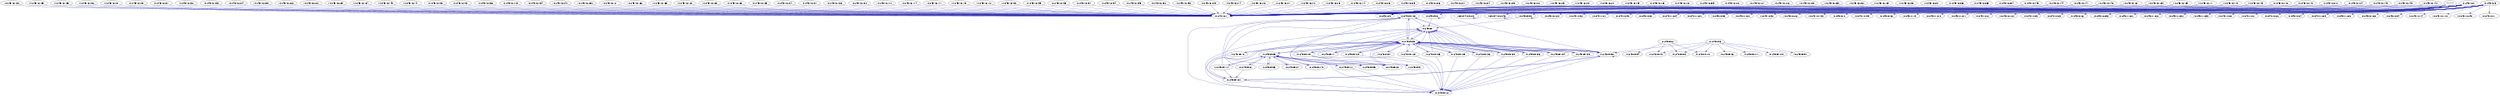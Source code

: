 digraph G {
	size = "20, 20";
	ratio = compress;
	ranksep = .75;
	"10.245.76.189"->"10.245.76.1" [color="#1E1EA8"];
	"10.245.76.189"->"10.245.76.5" [color="#1E1EA8"];
	"10.245.76.185"->"10.245.76.1" [color="#1E1EA8"];
	"10.245.76.184"->"10.245.76.1" [color="#1E1EA8"];
	"10.245.76.187"->"10.245.76.1" [color="#1E1EA8"];
	"10.245.76.186"->"10.245.76.1" [color="#1E1EA8"];
	"10.245.76.180"->"10.245.76.1" [color="#1E1EA8"];
	"10.245.76.170"->"10.245.76.1" [color="#1E1EA8"];
	"10.245.76.171"->"10.245.76.1" [color="#1E1EA8"];
	"10.245.76.171"->"10.245.76.5" [color="#1E1EA8"];
	"10.245.76.173"->"10.245.76.1" [color="#1E1EA8"];
	"10.245.76.173"->"10.245.76.5" [color="#1E1EA8"];
	"10.245.76.174"->"10.245.76.1" [color="#1E1EA8"];
	"10.245.76.175"->"10.245.76.1" [color="#1E1EA8"];
	"10.245.76.175"->"10.245.76.5" [color="#1E1EA8"];
	"10.245.76.176"->"10.245.76.1" [color="#1E1EA8"];
	"10.245.76.176"->"10.245.76.5" [color="#1E1EA8"];
	"10.245.76.177"->"10.245.76.1" [color="#1E1EA8"];
	"10.245.76.178"->"10.245.76.1" [color="#1E1EA8"];
	"10.245.76.178"->"10.245.76.5" [color="#1E1EA8"];
	"10.245.76.179"->"10.245.76.1" [color="#1E1EA8"];
	"10.245.89.138"->"10.245.89.1" [color="#1E1EA8"];
	"10.245.89.138"->"10.245.89.16" [color="#1E1EA8"];
	"10.245.89.138"->"10.245.89.35" [color="#1E1EA8"];
	"10.245.89.138"->"10.245.89.9" [color="#1E1EA8"];
	"10.245.89.138"->"10.245.89.39" [color="#1E1EA8"];
	"10.245.89.138"->"10.245.89.56" [color="#1E1EA8"];
	"10.245.89.139"->"10.245.89.1" [color="#1E1EA8"];
	"10.245.89.139"->"10.245.89.16" [color="#1E1EA8"];
	"10.245.89.139"->"10.245.89.39" [color="#1E1EA8"];
	"10.245.89.132"->"10.245.89.1" [color="#1E1EA8"];
	"10.245.89.132"->"10.245.89.16" [color="#1E1EA8"];
	"10.245.89.132"->"10.245.89.39" [color="#1E1EA8"];
	"10.245.76.112"->"10.245.76.1" [color="#1E1EA8"];
	"10.245.89.130"->"10.245.89.1" [color="#1E1EA8"];
	"10.245.89.130"->"10.245.89.16" [color="#1E1EA8"];
	"10.245.89.130"->"10.245.89.39" [color="#1E1EA8"];
	"10.245.89.131"->"10.245.89.56" [color="#1E1EA8"];
	"10.245.89.131"->"10.245.89.1" [color="#1E1EA8"];
	"10.245.89.131"->"10.245.89.16" [color="#1E1EA8"];
	"10.245.89.131"->"10.245.89.39" [color="#1E1EA8"];
	"10.245.89.136"->"10.245.89.1" [color="#1E1EA8"];
	"10.245.89.136"->"10.245.89.16" [color="#1E1EA8"];
	"10.245.89.136"->"10.245.89.39" [color="#1E1EA8"];
	"10.245.89.137"->"10.245.89.1" [color="#1E1EA8"];
	"10.245.89.137"->"10.245.89.9" [color="#1E1EA8"];
	"10.245.89.137"->"10.245.89.16" [color="#1E1EA8"];
	"10.245.89.137"->"10.245.89.39" [color="#1E1EA8"];
	"10.245.89.137"->"10.245.89.35" [color="#1E1EA8"];
	"10.245.89.134"->"10.245.89.1" [color="#1E1EA8"];
	"10.245.89.134"->"10.245.89.16" [color="#1E1EA8"];
	"10.245.89.134"->"10.245.89.39" [color="#1E1EA8"];
	"10.245.89.135"->"10.245.89.1" [color="#1E1EA8"];
	"10.245.89.135"->"10.245.89.16" [color="#1E1EA8"];
	"10.245.89.135"->"10.245.89.39" [color="#1E1EA8"];
	"10.245.76.198"->"10.245.76.1" [color="#1E1EA8"];
	"10.245.76.199"->"10.245.76.1" [color="#1E1EA8"];
	"10.245.76.196"->"10.245.76.1" [color="#1E1EA8"];
	"10.245.76.197"->"10.245.76.1" [color="#1E1EA8"];
	"10.245.76.194"->"10.245.76.1" [color="#1E1EA8"];
	"10.245.76.195"->"10.245.76.1" [color="#1E1EA8"];
	"10.245.76.192"->"10.245.76.1" [color="#1E1EA8"];
	"10.245.76.193"->"10.245.76.1" [color="#1E1EA8"];
	"10.245.89.33"->"10.245.89.53" [color="#1E1EA8"];
	"10.245.89.39"->"10.245.89.1" [color="#1E1EA8"];
	"10.245.89.39"->"10.245.89.56" [color="#1E1EA8"];
	"10.245.89.39"->"10.245.89.17" [color="#1E1EA8"];
	"10.245.89.39"->"10.245.89.57" [color="#1E1EA8"];
	"10.245.89.39"->"10.245.89.18" [color="#1E1EA8"];
	"10.245.89.39"->"10.245.89.28" [color="#1E1EA8"];
	"10.245.89.39"->"10.245.89.129" [color="#1E1EA8"];
	"10.245.89.39"->"10.245.89.128" [color="#1E1EA8"];
	"10.245.89.39"->"10.245.89.138" [color="#1E1EA8"];
	"10.245.89.39"->"10.245.89.139" [color="#1E1EA8"];
	"10.245.89.39"->"10.245.89.53" [color="#1E1EA8"];
	"10.245.89.39"->"10.245.89.132" [color="#1E1EA8"];
	"10.245.89.39"->"10.245.89.133" [color="#1E1EA8"];
	"10.245.89.39"->"10.245.89.130" [color="#1E1EA8"];
	"10.245.89.39"->"10.245.89.131" [color="#1E1EA8"];
	"10.245.89.39"->"10.245.89.136" [color="#1E1EA8"];
	"10.245.89.39"->"10.245.89.137" [color="#1E1EA8"];
	"10.245.89.39"->"10.245.89.134" [color="#1E1EA8"];
	"10.245.89.39"->"10.245.89.135" [color="#1E1EA8"];
	"10.245.76.215"->"10.245.76.1" [color="#1E1EA8"];
	"10.245.76.214"->"10.245.76.1" [color="#1E1EA8"];
	"10.245.76.216"->"10.245.76.1" [color="#1E1EA8"];
	"10.245.76.211"->"10.245.76.1" [color="#1E1EA8"];
	"10.245.76.210"->"10.245.76.1" [color="#1E1EA8"];
	"10.245.76.213"->"10.245.76.1" [color="#1E1EA8"];
	"10.245.76.212"->"10.245.76.1" [color="#1E1EA8"];
	"10.245.76.212"->"10.245.76.5" [color="#1E1EA8"];
	"169.254.109.237"->"169.254.109.237" [color="#1E1EA8"];
	"10.245.89.24"->"10.245.89.53" [color="#1E1EA8"];
	"10.245.89.21"->"10.245.89.1" [color="#1E1EA8"];
	"10.245.89.21"->"10.245.89.21" [color="#1E1EA8"];
	"10.245.89.28"->"10.245.89.1" [color="#1E1EA8"];
	"10.245.89.28"->"10.245.89.53" [color="#1E1EA8"];
	"10.245.89.28"->"10.245.89.39" [color="#1E1EA8"];
	"10.245.76.2"->"10.245.78.163" [color="#1E1EA8"];
	"10.245.76.2"->"10.245.78.92" [color="#1E1EA8"];
	"10.245.76.2"->"10.245.77.21" [color="#1E1EA8"];
	"10.245.76.2"->"10.245.78.99" [color="#1E1EA8"];
	"10.245.76.2"->"10.245.78.30" [color="#1E1EA8"];
	"10.245.76.2"->"10.245.77.224" [color="#1E1EA8"];
	"10.245.76.2"->"10.245.77.201" [color="#1E1EA8"];
	"10.245.76.2"->"10.245.78.33" [color="#1E1EA8"];
	"10.245.76.2"->"10.245.77.221" [color="#1E1EA8"];
	"10.245.76.2"->"10.245.78.58" [color="#1E1EA8"];
	"10.245.76.2"->"10.245.76.227" [color="#1E1EA8"];
	"10.245.76.2"->"10.245.78.153" [color="#1E1EA8"];
	"10.245.76.2"->"10.245.78.0" [color="#1E1EA8"];
	"10.245.76.2"->"10.245.78.155" [color="#1E1EA8"];
	"10.245.76.2"->"10.245.78.32" [color="#1E1EA8"];
	"10.245.76.2"->"10.245.77.15" [color="#1E1EA8"];
	"10.245.76.2"->"10.245.77.218" [color="#1E1EA8"];
	"10.245.76.2"->"10.245.77.217" [color="#1E1EA8"];
	"10.245.76.2"->"10.245.78.27" [color="#1E1EA8"];
	"10.245.76.2"->"10.245.76.160" [color="#1E1EA8"];
	"10.245.76.2"->"10.245.78.65" [color="#1E1EA8"];
	"10.245.76.2"->"10.245.78.63" [color="#1E1EA8"];
	"10.245.76.2"->"10.245.78.62" [color="#1E1EA8"];
	"10.245.76.2"->"10.245.76.253" [color="#1E1EA8"];
	"10.245.76.3"->"10.245.77.227" [color="#1E1EA8"];
	"10.245.76.3"->"10.245.77.226" [color="#1E1EA8"];
	"10.245.76.3"->"10.245.77.232" [color="#1E1EA8"];
	"10.245.76.3"->"10.245.77.233" [color="#1E1EA8"];
	"10.245.76.3"->"10.245.78.68" [color="#1E1EA8"];
	"10.245.76.3"->"10.245.78.67" [color="#1E1EA8"];
	"10.245.76.3"->"10.245.78.66" [color="#1E1EA8"];
	"10.245.76.3"->"10.245.78.64" [color="#1E1EA8"];
	"10.245.76.3"->"10.245.77.229" [color="#1E1EA8"];
	"10.245.76.3"->"10.245.77.228" [color="#1E1EA8"];
	"10.245.76.3"->"10.245.78.168" [color="#1E1EA8"];
	"10.245.76.3"->"10.245.78.34" [color="#1E1EA8"];
	"10.245.76.3"->"10.245.78.14" [color="#1E1EA8"];
	"10.245.76.3"->"10.245.78.118" [color="#1E1EA8"];
	"10.245.76.3"->"10.245.76.248" [color="#1E1EA8"];
	"10.245.76.3"->"10.245.78.11" [color="#1E1EA8"];
	"10.245.76.114"->"10.245.76.1" [color="#1E1EA8"];
	"10.245.89.114"->"10.245.89.138" [color="#1E1EA8"];
	"10.245.89.114"->"10.245.89.131" [color="#1E1EA8"];
	"10.245.89.114"->"10.245.89.53" [color="#1E1EA8"];
	"10.245.76.208"->"10.245.76.1" [color="#1E1EA8"];
	"10.245.76.209"->"10.245.76.1" [color="#1E1EA8"];
	"10.245.76.206"->"10.245.76.1" [color="#1E1EA8"];
	"10.245.76.207"->"10.245.76.1" [color="#1E1EA8"];
	"10.245.76.204"->"10.245.76.1" [color="#1E1EA8"];
	"10.245.76.205"->"10.245.76.1" [color="#1E1EA8"];
	"10.245.76.202"->"10.245.76.1" [color="#1E1EA8"];
	"10.245.76.203"->"10.245.76.1" [color="#1E1EA8"];
	"10.245.76.200"->"10.245.76.1" [color="#1E1EA8"];
	"10.245.76.201"->"10.245.76.1" [color="#1E1EA8"];
	"10.245.89.1"->"10.245.89.39" [color="#1E1EA8"];
	"10.245.89.2"->"10.245.89.13" [color="#1E1EA8"];
	"10.245.89.2"->"10.245.89.54" [color="#1E1EA8"];
	"10.245.89.2"->"10.245.89.98" [color="#1E1EA8"];
	"10.245.89.2"->"10.245.89.101" [color="#1E1EA8"];
	"10.245.89.3"->"10.245.89.13" [color="#1E1EA8"];
	"10.245.89.3"->"10.245.89.32" [color="#1E1EA8"];
	"10.245.89.3"->"10.245.89.171" [color="#1E1EA8"];
	"10.245.89.3"->"10.245.89.100" [color="#1E1EA8"];
	"10.245.89.3"->"10.245.89.56" [color="#1E1EA8"];
	"10.245.89.3"->"10.245.89.98" [color="#1E1EA8"];
	"10.245.89.3"->"10.245.89.101" [color="#1E1EA8"];
	"10.245.89.3"->"10.245.89.51" [color="#1E1EA8"];
	"10.245.89.10"->"10.245.89.16" [color="#1E1EA8"];
	"10.245.89.10"->"10.245.89.53" [color="#1E1EA8"];
	"10.245.89.17"->"10.245.89.1" [color="#1E1EA8"];
	"10.245.89.17"->"10.245.89.39" [color="#1E1EA8"];
	"10.245.76.109"->"10.245.76.1" [color="#1E1EA8"];
	"10.245.89.18"->"10.245.89.16" [color="#1E1EA8"];
	"10.245.89.18"->"10.245.89.39" [color="#1E1EA8"];
	"10.245.76.123"->"10.245.76.1" [color="#1E1EA8"];
	"10.245.76.122"->"10.245.76.1" [color="#1E1EA8"];
	"10.245.76.239"->"10.245.76.1" [color="#1E1EA8"];
	"10.245.76.120"->"10.245.76.1" [color="#1E1EA8"];
	"10.245.76.127"->"10.245.76.1" [color="#1E1EA8"];
	"10.245.76.126"->"10.245.76.1" [color="#1E1EA8"];
	"10.245.76.125"->"10.245.76.1" [color="#1E1EA8"];
	"10.245.76.124"->"10.245.76.1" [color="#1E1EA8"];
	"10.245.76.124"->"10.245.76.5" [color="#1E1EA8"];
	"10.245.76.233"->"10.245.76.1" [color="#1E1EA8"];
	"10.245.76.232"->"10.245.76.1" [color="#1E1EA8"];
	"10.245.76.129"->"10.245.76.1" [color="#1E1EA8"];
	"10.245.76.230"->"10.245.76.1" [color="#1E1EA8"];
	"10.245.76.237"->"10.245.76.1" [color="#1E1EA8"];
	"10.245.76.236"->"10.245.76.1" [color="#1E1EA8"];
	"10.245.76.235"->"10.245.76.1" [color="#1E1EA8"];
	"10.245.76.234"->"10.245.76.1" [color="#1E1EA8"];
	"10.245.89.140"->"10.245.89.53" [color="#1E1EA8"];
	"10.245.76.138"->"10.245.76.1" [color="#1E1EA8"];
	"10.245.76.139"->"10.245.76.1" [color="#1E1EA8"];
	"10.245.76.135"->"10.245.76.1" [color="#1E1EA8"];
	"10.245.76.136"->"10.245.76.1" [color="#1E1EA8"];
	"10.245.76.137"->"10.245.76.1" [color="#1E1EA8"];
	"10.245.76.130"->"10.245.76.1" [color="#1E1EA8"];
	"10.245.76.131"->"10.245.76.1" [color="#1E1EA8"];
	"10.245.76.132"->"10.245.76.1" [color="#1E1EA8"];
	"10.245.76.133"->"10.245.76.1" [color="#1E1EA8"];
	"10.245.76.224"->"10.245.76.1" [color="#1E1EA8"];
	"10.245.76.225"->"10.245.76.1" [color="#1E1EA8"];
	"10.245.76.226"->"10.245.76.1" [color="#1E1EA8"];
	"10.245.76.228"->"10.245.76.1" [color="#1E1EA8"];
	"10.245.76.229"->"10.245.76.1" [color="#1E1EA8"];
	"10.245.76.164"->"10.245.76.1" [color="#1E1EA8"];
	"10.245.89.133"->"10.245.89.1" [color="#1E1EA8"];
	"10.245.89.133"->"10.245.89.16" [color="#1E1EA8"];
	"10.245.89.133"->"10.245.89.39" [color="#1E1EA8"];
	"10.245.76.149"->"10.245.76.1" [color="#1E1EA8"];
	"10.245.76.148"->"10.245.76.1" [color="#1E1EA8"];
	"10.245.76.148"->"10.245.76.5" [color="#1E1EA8"];
	"10.245.76.141"->"10.245.76.1" [color="#1E1EA8"];
	"10.245.76.143"->"10.245.76.1" [color="#1E1EA8"];
	"10.245.76.143"->"10.245.76.5" [color="#1E1EA8"];
	"10.245.76.142"->"10.245.76.1" [color="#1E1EA8"];
	"10.245.76.142"->"10.245.76.5" [color="#1E1EA8"];
	"10.245.76.145"->"10.245.76.1" [color="#1E1EA8"];
	"10.245.76.145"->"10.245.76.5" [color="#1E1EA8"];
	"10.245.76.144"->"10.245.76.1" [color="#1E1EA8"];
	"10.245.76.144"->"10.245.76.5" [color="#1E1EA8"];
	"10.245.76.147"->"10.245.76.1" [color="#1E1EA8"];
	"10.245.76.147"->"10.245.76.5" [color="#1E1EA8"];
	"10.245.76.146"->"10.245.76.1" [color="#1E1EA8"];
	"10.245.76.146"->"10.245.76.5" [color="#1E1EA8"];
	"10.245.89.67"->"10.245.89.138" [color="#1E1EA8"];
	"10.245.89.67"->"10.245.89.131" [color="#1E1EA8"];
	"10.245.89.67"->"10.245.89.53" [color="#1E1EA8"];
	"10.245.76.150"->"10.245.76.1" [color="#1E1EA8"];
	"10.245.76.151"->"10.245.76.1" [color="#1E1EA8"];
	"10.245.76.156"->"10.245.76.1" [color="#1E1EA8"];
	"10.245.76.119"->"10.245.76.1" [color="#1E1EA8"];
	"10.245.76.154"->"10.245.76.1" [color="#1E1EA8"];
	"10.245.76.240"->"10.245.76.1" [color="#1E1EA8"];
	"10.245.76.238"->"10.245.76.1" [color="#1E1EA8"];
	"10.245.76.121"->"10.245.76.1" [color="#1E1EA8"];
	"10.245.89.56"->"10.245.89.1" [color="#1E1EA8"];
	"10.245.89.56"->"10.245.89.16" [color="#1E1EA8"];
	"10.245.89.56"->"10.245.89.39" [color="#1E1EA8"];
	"10.245.89.56"->"10.245.89.56" [color="#1E1EA8"];
	"10.245.89.56"->"10.245.89.138" [color="#1E1EA8"];
	"10.245.89.56"->"10.245.89.131" [color="#1E1EA8"];
	"10.245.89.57"->"10.245.89.39" [color="#1E1EA8"];
	"10.245.89.53"->"10.245.89.10" [color="#1E1EA8"];
	"10.245.89.53"->"10.245.89.140" [color="#1E1EA8"];
	"10.245.89.53"->"10.245.89.16" [color="#1E1EA8"];
	"10.245.89.53"->"10.245.89.33" [color="#1E1EA8"];
	"10.245.89.53"->"10.245.89.39" [color="#1E1EA8"];
	"10.245.89.53"->"10.245.89.28" [color="#1E1EA8"];
	"10.245.89.53"->"10.245.89.24" [color="#1E1EA8"];
	"10.245.89.53"->"10.245.89.114" [color="#1E1EA8"];
	"10.245.89.53"->"10.245.89.67" [color="#1E1EA8"];
	"0.0.0.0"->"10.245.89.56" [color="#1E1EA8"];
	"0.0.0.0"->"169.254.100.246" [color="#1E1EA8"];
	"0.0.0.0"->"10.245.89.58" [color="#1E1EA8"];
	"0.0.0.0"->"10.245.89.21" [color="#1E1EA8"];
	"0.0.0.0"->"169.254.109.237" [color="#1E1EA8"];
	"10.245.89.58"->"10.245.89.1" [color="#1E1EA8"];
	"10.245.89.58"->"10.245.89.58" [color="#1E1EA8"];
	"10.245.76.167"->"10.245.76.1" [color="#1E1EA8"];
	"10.245.76.167"->"10.245.76.5" [color="#1E1EA8"];
	"10.245.76.166"->"10.245.76.1" [color="#1E1EA8"];
	"10.245.76.165"->"10.245.76.1" [color="#1E1EA8"];
	"10.245.76.128"->"10.245.76.1" [color="#1E1EA8"];
	"10.245.76.163"->"10.245.76.1" [color="#1E1EA8"];
	"10.245.76.169"->"10.245.76.1" [color="#1E1EA8"];
	"10.245.76.169"->"10.245.76.5" [color="#1E1EA8"];
	"10.245.76.168"->"10.245.76.1" [color="#1E1EA8"];
	"10.245.89.129"->"10.245.89.1" [color="#1E1EA8"];
	"10.245.89.129"->"10.245.89.16" [color="#1E1EA8"];
	"10.245.89.129"->"10.245.89.39" [color="#1E1EA8"];
	"10.245.89.128"->"10.245.89.1" [color="#1E1EA8"];
	"10.245.89.128"->"10.245.89.16" [color="#1E1EA8"];
	"10.245.89.128"->"10.245.89.39" [color="#1E1EA8"];
	"169.254.100.246"->"169.254.100.246" [color="#1E1EA8"];
}